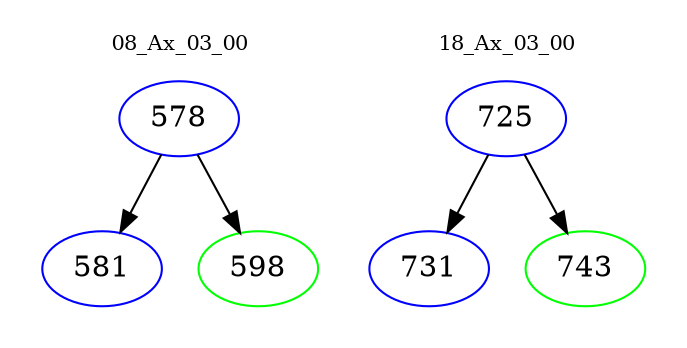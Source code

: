 digraph{
subgraph cluster_0 {
color = white
label = "08_Ax_03_00";
fontsize=10;
T0_578 [label="578", color="blue"]
T0_578 -> T0_581 [color="black"]
T0_581 [label="581", color="blue"]
T0_578 -> T0_598 [color="black"]
T0_598 [label="598", color="green"]
}
subgraph cluster_1 {
color = white
label = "18_Ax_03_00";
fontsize=10;
T1_725 [label="725", color="blue"]
T1_725 -> T1_731 [color="black"]
T1_731 [label="731", color="blue"]
T1_725 -> T1_743 [color="black"]
T1_743 [label="743", color="green"]
}
}

